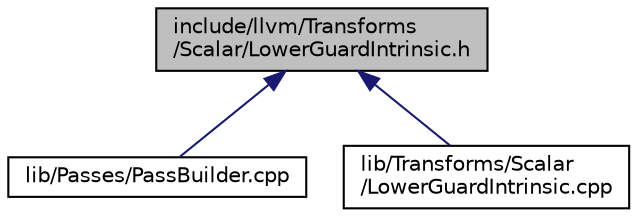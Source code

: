 digraph "include/llvm/Transforms/Scalar/LowerGuardIntrinsic.h"
{
 // LATEX_PDF_SIZE
  bgcolor="transparent";
  edge [fontname="Helvetica",fontsize="10",labelfontname="Helvetica",labelfontsize="10"];
  node [fontname="Helvetica",fontsize="10",shape="box"];
  Node1 [label="include/llvm/Transforms\l/Scalar/LowerGuardIntrinsic.h",height=0.2,width=0.4,color="black", fillcolor="grey75", style="filled", fontcolor="black",tooltip=" "];
  Node1 -> Node2 [dir="back",color="midnightblue",fontsize="10",style="solid",fontname="Helvetica"];
  Node2 [label="lib/Passes/PassBuilder.cpp",height=0.2,width=0.4,color="black",URL="$PassBuilder_8cpp.html",tooltip="This file provides the implementation of the PassBuilder based on our static pass registry as well as..."];
  Node1 -> Node3 [dir="back",color="midnightblue",fontsize="10",style="solid",fontname="Helvetica"];
  Node3 [label="lib/Transforms/Scalar\l/LowerGuardIntrinsic.cpp",height=0.2,width=0.4,color="black",URL="$LowerGuardIntrinsic_8cpp.html",tooltip=" "];
}
